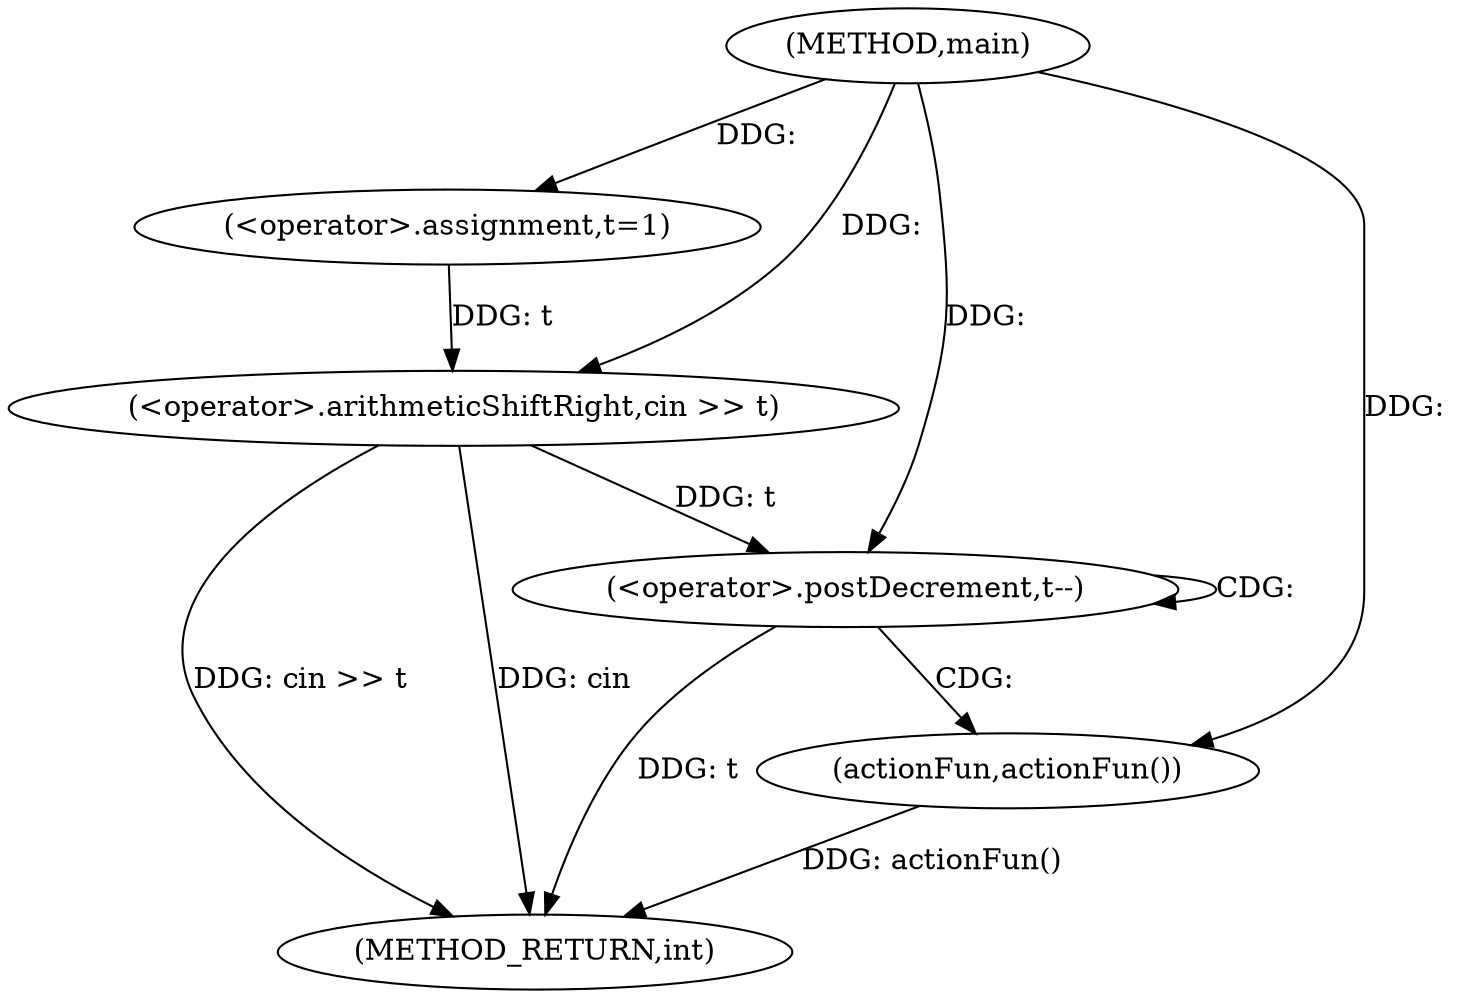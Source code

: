 digraph "main" {  
"1000186" [label = "(METHOD,main)" ]
"1000200" [label = "(METHOD_RETURN,int)" ]
"1000189" [label = "(<operator>.assignment,t=1)" ]
"1000192" [label = "(<operator>.arithmeticShiftRight,cin >> t)" ]
"1000196" [label = "(<operator>.postDecrement,t--)" ]
"1000199" [label = "(actionFun,actionFun())" ]
  "1000192" -> "1000200"  [ label = "DDG: cin >> t"] 
  "1000196" -> "1000200"  [ label = "DDG: t"] 
  "1000199" -> "1000200"  [ label = "DDG: actionFun()"] 
  "1000192" -> "1000200"  [ label = "DDG: cin"] 
  "1000186" -> "1000189"  [ label = "DDG: "] 
  "1000186" -> "1000192"  [ label = "DDG: "] 
  "1000189" -> "1000192"  [ label = "DDG: t"] 
  "1000192" -> "1000196"  [ label = "DDG: t"] 
  "1000186" -> "1000196"  [ label = "DDG: "] 
  "1000186" -> "1000199"  [ label = "DDG: "] 
  "1000196" -> "1000199"  [ label = "CDG: "] 
  "1000196" -> "1000196"  [ label = "CDG: "] 
}
